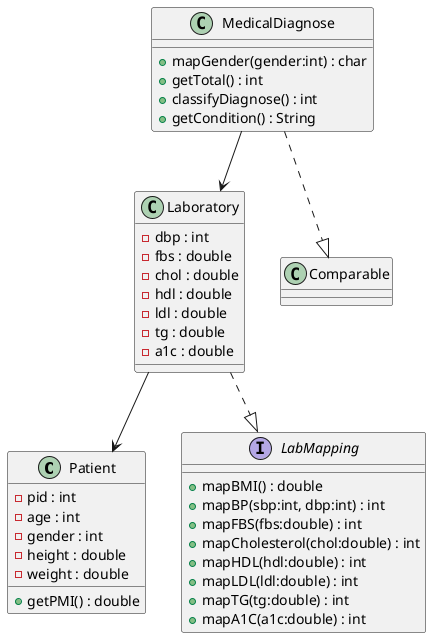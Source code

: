 @startuml

class Patient {
    -pid : int
    -age : int
    -gender : int
    -height : double
    -weight : double
    +getPMI() : double
}

interface LabMapping {
    +mapBMI() : double
    +mapBP(sbp:int, dbp:int) : int
    +mapFBS(fbs:double) : int
    +mapCholesterol(chol:double) : int
    +mapHDL(hdl:double) : int
    +mapLDL(ldl:double) : int
    +mapTG(tg:double) : int
    +mapA1C(a1c:double) : int
}

class Laboratory {
    -dbp : int
    -fbs : double
    -chol : double
    -hdl : double
    -ldl : double
    -tg : double
    -a1c : double
}

class MedicalDiagnose {
    +mapGender(gender:int) : char
    +getTotal() : int
    +classifyDiagnose() : int
    +getCondition() : String
}

Laboratory ..|> LabMapping
MedicalDiagnose ..|> Comparable
Laboratory --> Patient
MedicalDiagnose --> Laboratory

@enduml
